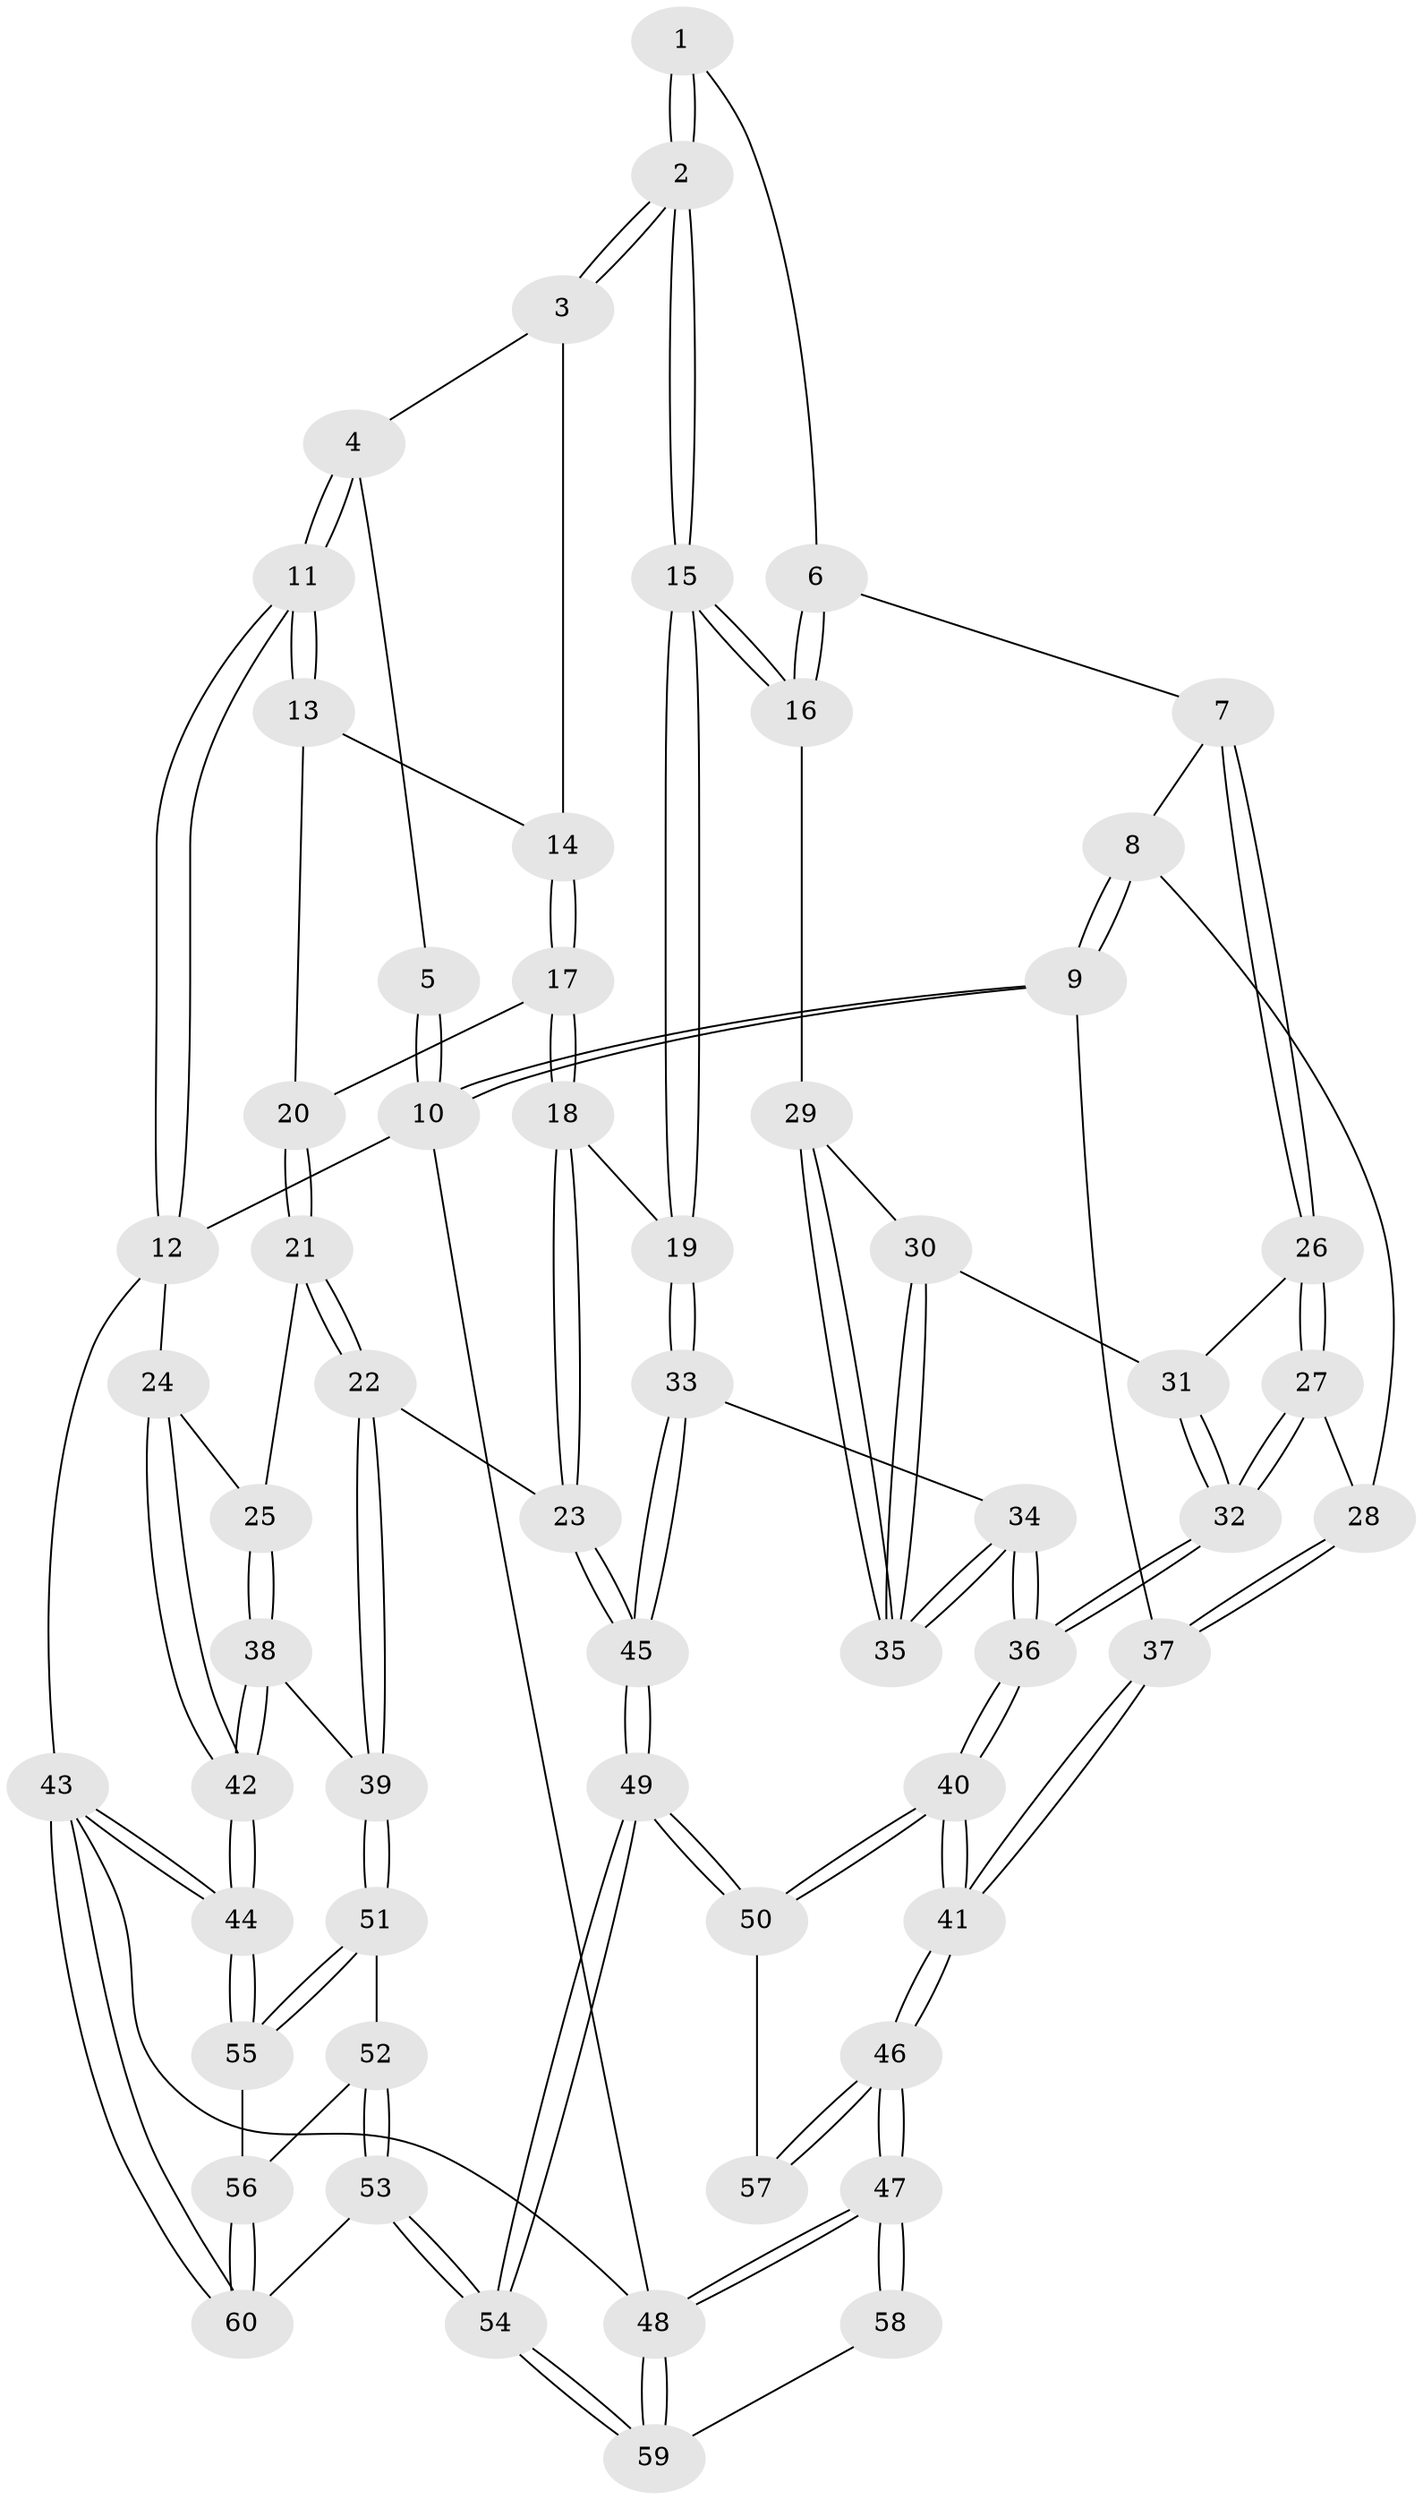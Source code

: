 // coarse degree distribution, {2: 0.047619047619047616, 4: 0.3333333333333333, 5: 0.42857142857142855, 3: 0.047619047619047616, 7: 0.047619047619047616, 6: 0.09523809523809523}
// Generated by graph-tools (version 1.1) at 2025/05/03/04/25 22:05:18]
// undirected, 60 vertices, 147 edges
graph export_dot {
graph [start="1"]
  node [color=gray90,style=filled];
  1 [pos="+0.1966491658213848+0"];
  2 [pos="+0.48949267234757654+0.2079644383764415"];
  3 [pos="+0.5927388166997742+0.02786269118787458"];
  4 [pos="+0.6097272443346408+0"];
  5 [pos="+0.19520238595074743+0"];
  6 [pos="+0.17685985181456543+0.09079932411358163"];
  7 [pos="+0.09799370944698638+0.20131709932969322"];
  8 [pos="+0.07134071671053861+0.20648991756308283"];
  9 [pos="+0+0.2480589872370854"];
  10 [pos="+0+0"];
  11 [pos="+1+0"];
  12 [pos="+1+0"];
  13 [pos="+0.9943239053170967+0.02308705194186759"];
  14 [pos="+0.8011802158851805+0.18988785296529573"];
  15 [pos="+0.48121526028380374+0.22967649134602103"];
  16 [pos="+0.45210588260354573+0.22749850365703103"];
  17 [pos="+0.7973388638174883+0.22485655078122843"];
  18 [pos="+0.6691822449854682+0.44007455269351675"];
  19 [pos="+0.5467963813802705+0.3709005796348048"];
  20 [pos="+0.939449366684355+0.29228133913918514"];
  21 [pos="+0.9407713881084707+0.29421305907007106"];
  22 [pos="+0.7210283724508718+0.4981820871742317"];
  23 [pos="+0.6925308423346462+0.476987620849587"];
  24 [pos="+1+0.3558318596920198"];
  25 [pos="+1+0.3647046206993392"];
  26 [pos="+0.14713819120748775+0.27422914086191774"];
  27 [pos="+0.09835723398585168+0.450253974316652"];
  28 [pos="+0.05089846667097638+0.4324747630977143"];
  29 [pos="+0.44252448579076853+0.23216747122700165"];
  30 [pos="+0.23510423876600475+0.32448077077144605"];
  31 [pos="+0.18185038008877627+0.29753042202424557"];
  32 [pos="+0.1649954612825668+0.5560363082855105"];
  33 [pos="+0.3130841244548876+0.5252845994372642"];
  34 [pos="+0.29929970884858953+0.52290194786363"];
  35 [pos="+0.2699832437604014+0.4202182723736415"];
  36 [pos="+0.1688305390264485+0.5634421012295697"];
  37 [pos="+0+0.38806833594536544"];
  38 [pos="+0.7836301080004109+0.5354054851827967"];
  39 [pos="+0.7593981793219218+0.5346633365483107"];
  40 [pos="+0.07853481526915193+0.676794679306859"];
  41 [pos="+0+0.6849620385116875"];
  42 [pos="+1+0.7288172409017567"];
  43 [pos="+1+1"];
  44 [pos="+1+0.9619500273335017"];
  45 [pos="+0.43155950765841544+0.7315798751455037"];
  46 [pos="+0+0.8523025743675171"];
  47 [pos="+0+0.9726582571187629"];
  48 [pos="+0+1"];
  49 [pos="+0.4187764587889573+1"];
  50 [pos="+0.20116882157333255+0.8353350551800429"];
  51 [pos="+0.7571641549771709+0.5657362914696638"];
  52 [pos="+0.7180141711942182+0.6837508668191307"];
  53 [pos="+0.46363225470761654+1"];
  54 [pos="+0.41943974299944237+1"];
  55 [pos="+0.9223150530396704+0.8627905706693648"];
  56 [pos="+0.8310225533984575+0.8749636380374661"];
  57 [pos="+0.06772738143951872+0.885957482088372"];
  58 [pos="+0.01619296858547638+0.9370107447873856"];
  59 [pos="+0.4064593547887143+1"];
  60 [pos="+0.4812106591999177+1"];
  1 -- 2;
  1 -- 2;
  1 -- 6;
  2 -- 3;
  2 -- 3;
  2 -- 15;
  2 -- 15;
  3 -- 4;
  3 -- 14;
  4 -- 5;
  4 -- 11;
  4 -- 11;
  5 -- 10;
  5 -- 10;
  6 -- 7;
  6 -- 16;
  6 -- 16;
  7 -- 8;
  7 -- 26;
  7 -- 26;
  8 -- 9;
  8 -- 9;
  8 -- 28;
  9 -- 10;
  9 -- 10;
  9 -- 37;
  10 -- 12;
  10 -- 48;
  11 -- 12;
  11 -- 12;
  11 -- 13;
  11 -- 13;
  12 -- 24;
  12 -- 43;
  13 -- 14;
  13 -- 20;
  14 -- 17;
  14 -- 17;
  15 -- 16;
  15 -- 16;
  15 -- 19;
  15 -- 19;
  16 -- 29;
  17 -- 18;
  17 -- 18;
  17 -- 20;
  18 -- 19;
  18 -- 23;
  18 -- 23;
  19 -- 33;
  19 -- 33;
  20 -- 21;
  20 -- 21;
  21 -- 22;
  21 -- 22;
  21 -- 25;
  22 -- 23;
  22 -- 39;
  22 -- 39;
  23 -- 45;
  23 -- 45;
  24 -- 25;
  24 -- 42;
  24 -- 42;
  25 -- 38;
  25 -- 38;
  26 -- 27;
  26 -- 27;
  26 -- 31;
  27 -- 28;
  27 -- 32;
  27 -- 32;
  28 -- 37;
  28 -- 37;
  29 -- 30;
  29 -- 35;
  29 -- 35;
  30 -- 31;
  30 -- 35;
  30 -- 35;
  31 -- 32;
  31 -- 32;
  32 -- 36;
  32 -- 36;
  33 -- 34;
  33 -- 45;
  33 -- 45;
  34 -- 35;
  34 -- 35;
  34 -- 36;
  34 -- 36;
  36 -- 40;
  36 -- 40;
  37 -- 41;
  37 -- 41;
  38 -- 39;
  38 -- 42;
  38 -- 42;
  39 -- 51;
  39 -- 51;
  40 -- 41;
  40 -- 41;
  40 -- 50;
  40 -- 50;
  41 -- 46;
  41 -- 46;
  42 -- 44;
  42 -- 44;
  43 -- 44;
  43 -- 44;
  43 -- 60;
  43 -- 60;
  43 -- 48;
  44 -- 55;
  44 -- 55;
  45 -- 49;
  45 -- 49;
  46 -- 47;
  46 -- 47;
  46 -- 57;
  46 -- 57;
  47 -- 48;
  47 -- 48;
  47 -- 58;
  47 -- 58;
  48 -- 59;
  48 -- 59;
  49 -- 50;
  49 -- 50;
  49 -- 54;
  49 -- 54;
  50 -- 57;
  51 -- 52;
  51 -- 55;
  51 -- 55;
  52 -- 53;
  52 -- 53;
  52 -- 56;
  53 -- 54;
  53 -- 54;
  53 -- 60;
  54 -- 59;
  54 -- 59;
  55 -- 56;
  56 -- 60;
  56 -- 60;
  58 -- 59;
}
